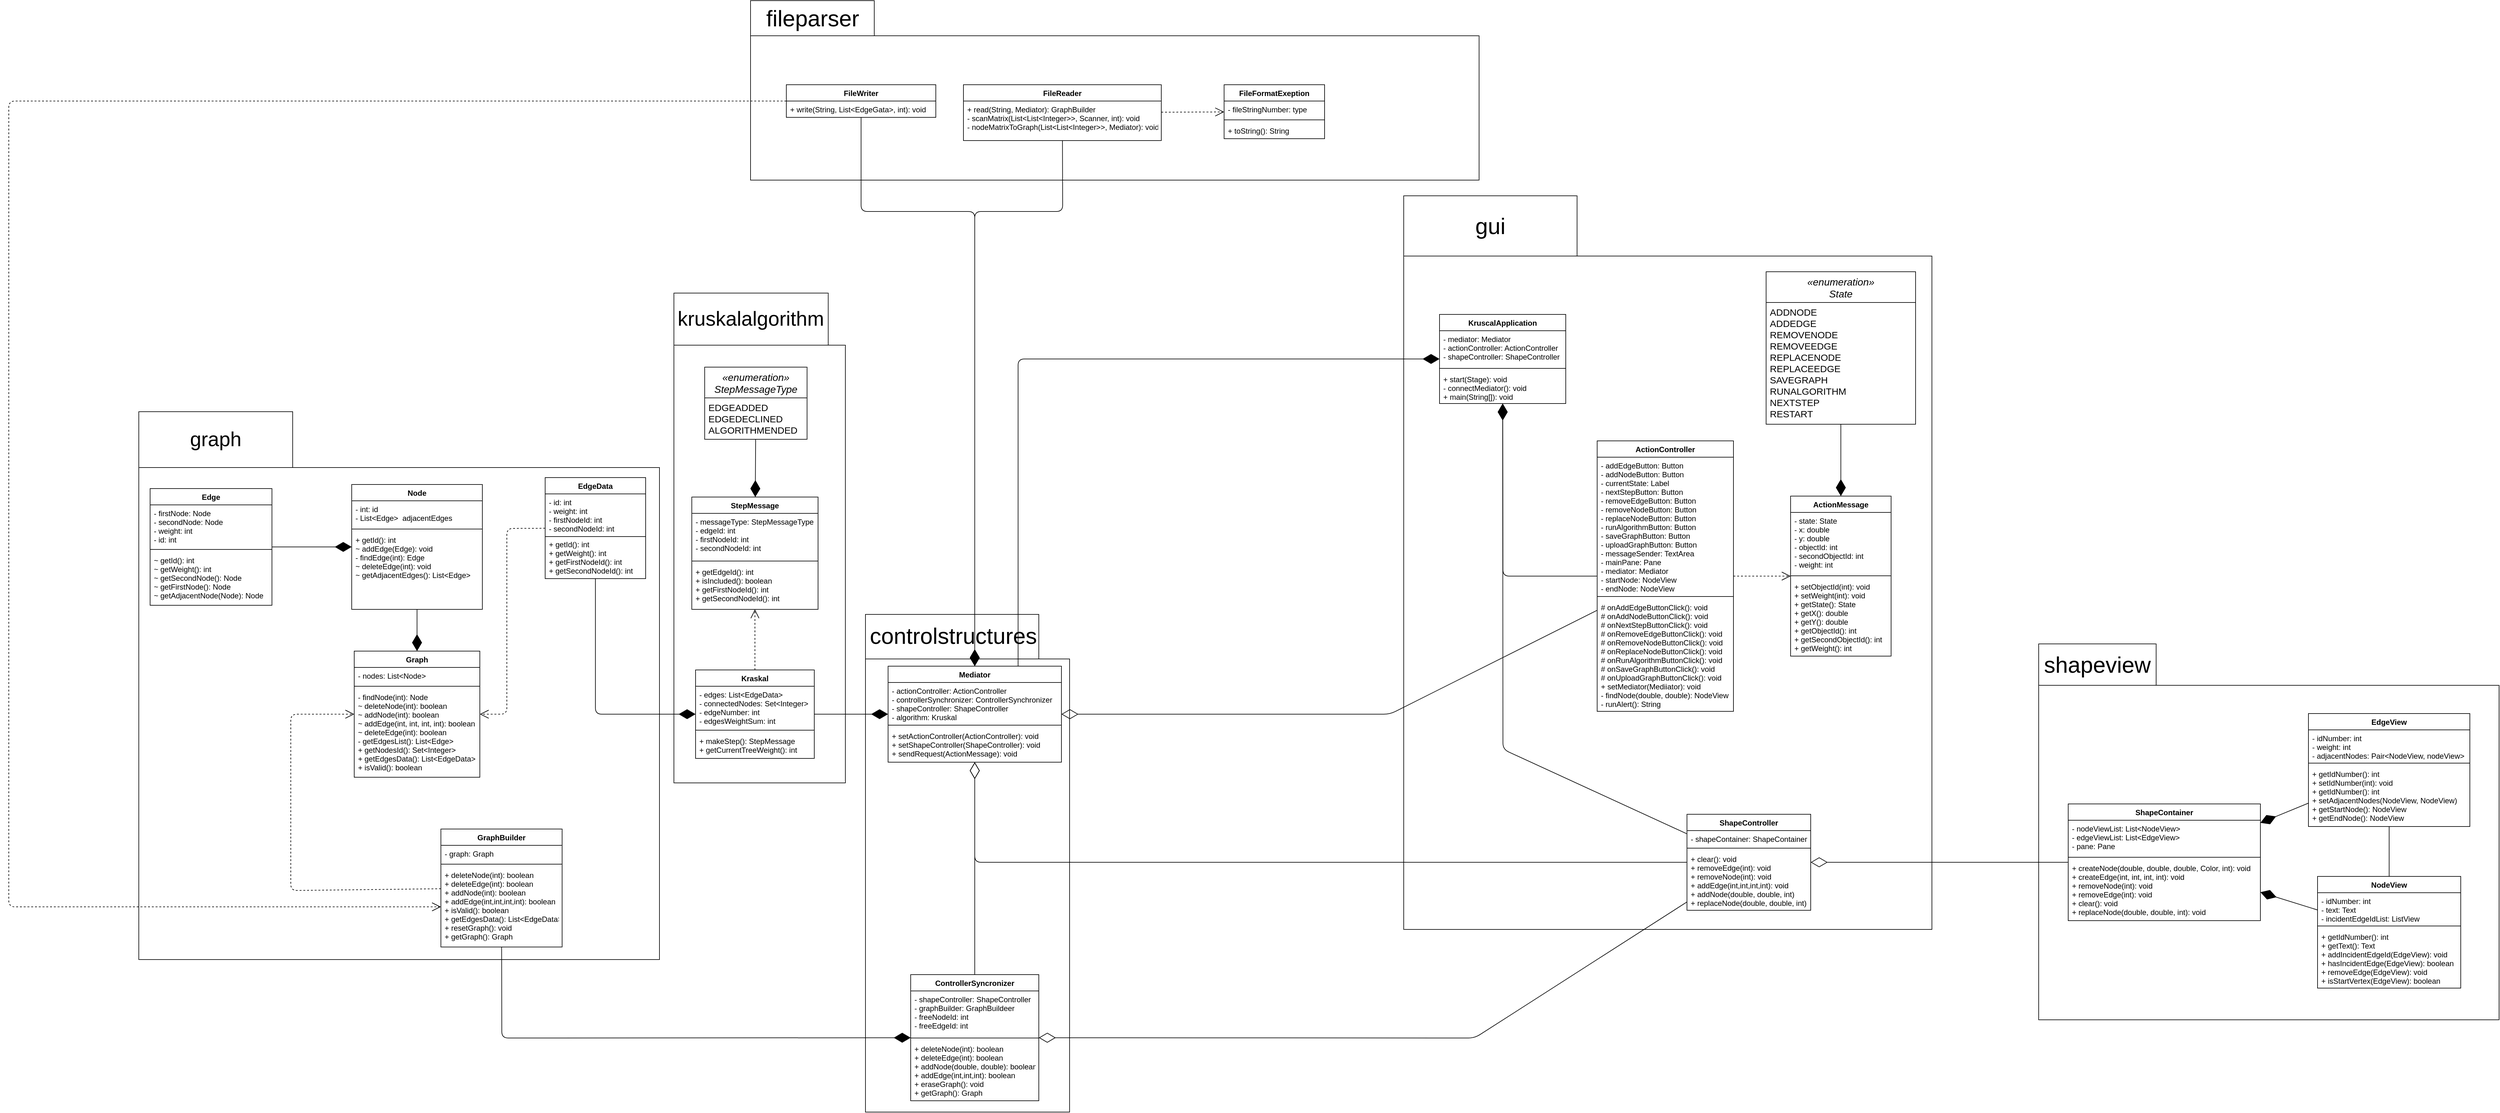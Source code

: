 <mxfile>
    <diagram id="Gndt4bWzFEOanfgfqyMN" name="Страница 1">
        <mxGraphModel dx="1128" dy="960" grid="0" gridSize="10" guides="1" tooltips="1" connect="1" arrows="1" fold="1" page="1" pageScale="1" pageWidth="5000" pageHeight="5000" math="0" shadow="0">
            <root>
                <mxCell id="0"/>
                <mxCell id="1" parent="0"/>
                <mxCell id="171" value="package" style="shape=folder;fontStyle=1;spacingTop=10;tabWidth=276;tabHeight=71;tabPosition=left;html=1;fontSize=36;textOpacity=0;" vertex="1" parent="1">
                    <mxGeometry x="1743" y="1009" width="325" height="793" as="geometry"/>
                </mxCell>
                <mxCell id="169" value="package" style="shape=folder;fontStyle=1;spacingTop=10;tabWidth=276;tabHeight=96;tabPosition=left;html=1;fontSize=36;textOpacity=0;" vertex="1" parent="1">
                    <mxGeometry x="2600" y="342" width="841" height="1169" as="geometry"/>
                </mxCell>
                <mxCell id="148" value="package" style="shape=folder;fontStyle=1;spacingTop=10;tabWidth=187;tabHeight=66;tabPosition=left;html=1;fontSize=12;textOpacity=0;movable=1;resizable=1;rotatable=1;deletable=1;editable=1;connectable=1;" vertex="1" parent="1">
                    <mxGeometry x="3611" y="1056" width="733" height="599" as="geometry"/>
                </mxCell>
                <mxCell id="125" value="package" style="shape=folder;fontStyle=1;spacingTop=10;tabWidth=197;tabHeight=56;tabPosition=left;html=1;fontSize=12;textOpacity=0;movable=1;resizable=1;rotatable=1;deletable=1;editable=1;connectable=1;" vertex="1" parent="1">
                    <mxGeometry x="1560" y="31" width="1160" height="286" as="geometry"/>
                </mxCell>
                <mxCell id="108" value="package" style="shape=folder;fontStyle=1;spacingTop=10;tabWidth=257;tabHeight=83;tabPosition=left;html=1;textOpacity=0;movable=0;resizable=0;rotatable=0;deletable=0;editable=0;connectable=0;" vertex="1" parent="1">
                    <mxGeometry x="1438" y="497" width="273" height="780.5" as="geometry"/>
                </mxCell>
                <mxCell id="73" value="package" style="shape=folder;fontStyle=1;spacingTop=10;tabWidth=245;tabHeight=89;tabPosition=left;html=1;textOpacity=0;movable=0;resizable=0;rotatable=0;deletable=0;editable=0;connectable=0;" parent="1" vertex="1">
                    <mxGeometry x="586" y="686" width="829" height="873" as="geometry"/>
                </mxCell>
                <mxCell id="2" value="Node" style="swimlane;fontStyle=1;align=center;verticalAlign=top;childLayout=stackLayout;horizontal=1;startSize=26;horizontalStack=0;resizeParent=1;resizeParentMax=0;resizeLast=0;collapsible=1;marginBottom=0;movable=0;resizable=0;rotatable=0;deletable=0;editable=0;connectable=0;" parent="1" vertex="1">
                    <mxGeometry x="925" y="802" width="208" height="199" as="geometry"/>
                </mxCell>
                <mxCell id="3" value="- int: id&#10;- List&lt;Edge&gt;  adjacentEdges" style="text;strokeColor=none;fillColor=none;align=left;verticalAlign=top;spacingLeft=4;spacingRight=4;overflow=hidden;rotatable=0;points=[[0,0.5],[1,0.5]];portConstraint=eastwest;movable=0;resizable=0;deletable=0;editable=0;connectable=0;" parent="2" vertex="1">
                    <mxGeometry y="26" width="208" height="41" as="geometry"/>
                </mxCell>
                <mxCell id="4" value="" style="line;strokeWidth=1;fillColor=none;align=left;verticalAlign=middle;spacingTop=-1;spacingLeft=3;spacingRight=3;rotatable=0;labelPosition=right;points=[];portConstraint=eastwest;strokeColor=inherit;movable=0;resizable=0;deletable=0;editable=0;connectable=0;" parent="2" vertex="1">
                    <mxGeometry y="67" width="208" height="8" as="geometry"/>
                </mxCell>
                <mxCell id="5" value="+ getId(): int&#10;~ addEdge(Edge): void&#10;- findEdge(int): Edge&#10;~ deleteEdge(int): void&#10;~ getAdjacentEdges(): List&lt;Edge&gt;&#10;" style="text;strokeColor=none;fillColor=none;align=left;verticalAlign=top;spacingLeft=4;spacingRight=4;overflow=hidden;rotatable=0;points=[[0,0.5],[1,0.5]];portConstraint=eastwest;movable=0;resizable=0;deletable=0;editable=0;connectable=0;" parent="2" vertex="1">
                    <mxGeometry y="75" width="208" height="124" as="geometry"/>
                </mxCell>
                <mxCell id="6" value="Graph" style="swimlane;fontStyle=1;align=center;verticalAlign=top;childLayout=stackLayout;horizontal=1;startSize=26;horizontalStack=0;resizeParent=1;resizeParentMax=0;resizeLast=0;collapsible=1;marginBottom=0;movable=0;resizable=0;rotatable=0;deletable=0;editable=0;connectable=0;" parent="1" vertex="1">
                    <mxGeometry x="929" y="1067.5" width="200" height="201" as="geometry"/>
                </mxCell>
                <mxCell id="7" value="- nodes: List&lt;Node&gt;" style="text;strokeColor=none;fillColor=none;align=left;verticalAlign=top;spacingLeft=4;spacingRight=4;overflow=hidden;rotatable=0;points=[[0,0.5],[1,0.5]];portConstraint=eastwest;movable=0;resizable=0;deletable=0;editable=0;connectable=0;" parent="6" vertex="1">
                    <mxGeometry y="26" width="200" height="26" as="geometry"/>
                </mxCell>
                <mxCell id="8" value="" style="line;strokeWidth=1;fillColor=none;align=left;verticalAlign=middle;spacingTop=-1;spacingLeft=3;spacingRight=3;rotatable=0;labelPosition=right;points=[];portConstraint=eastwest;strokeColor=inherit;movable=0;resizable=0;deletable=0;editable=0;connectable=0;" parent="6" vertex="1">
                    <mxGeometry y="52" width="200" height="8" as="geometry"/>
                </mxCell>
                <mxCell id="9" value="- findNode(int): Node&#10;~ deleteNode(int): boolean&#10;~ addNode(int): boolean&#10;~ addEdge(int, int, int, int): boolean&#10;~ deleteEdge(int): boolean&#10;- getEdgesList(): List&lt;Edge&gt;&#10;+ getNodesId(): Set&lt;Integer&gt;&#10;+ getEdgesData(): List&lt;EdgeData&gt;&#10;+ isValid(): boolean" style="text;strokeColor=none;fillColor=none;align=left;verticalAlign=top;spacingLeft=4;spacingRight=4;overflow=hidden;rotatable=0;points=[[0,0.5],[1,0.5]];portConstraint=eastwest;movable=0;resizable=0;deletable=0;editable=0;connectable=0;" parent="6" vertex="1">
                    <mxGeometry y="60" width="200" height="141" as="geometry"/>
                </mxCell>
                <mxCell id="10" value="GraphBuilder" style="swimlane;fontStyle=1;align=center;verticalAlign=top;childLayout=stackLayout;horizontal=1;startSize=26;horizontalStack=0;resizeParent=1;resizeParentMax=0;resizeLast=0;collapsible=1;marginBottom=0;" parent="1" vertex="1">
                    <mxGeometry x="1067" y="1351" width="193" height="188" as="geometry"/>
                </mxCell>
                <mxCell id="11" value="- graph: Graph" style="text;strokeColor=none;fillColor=none;align=left;verticalAlign=top;spacingLeft=4;spacingRight=4;overflow=hidden;rotatable=0;points=[[0,0.5],[1,0.5]];portConstraint=eastwest;" parent="10" vertex="1">
                    <mxGeometry y="26" width="193" height="26" as="geometry"/>
                </mxCell>
                <mxCell id="12" value="" style="line;strokeWidth=1;fillColor=none;align=left;verticalAlign=middle;spacingTop=-1;spacingLeft=3;spacingRight=3;rotatable=0;labelPosition=right;points=[];portConstraint=eastwest;strokeColor=inherit;" parent="10" vertex="1">
                    <mxGeometry y="52" width="193" height="8" as="geometry"/>
                </mxCell>
                <mxCell id="13" value="+ deleteNode(int): boolean&#10;+ deleteEdge(int): boolean&#10;+ addNode(int): boolean&#10;+ addEdge(int,int,int,int): boolean&#10;+ isValid(): boolean&#10;+ getEdgesData(): List&lt;EdgeData&gt;&#10;+ resetGraph(): void&#10;+ getGraph(): Graph&#10;" style="text;strokeColor=none;fillColor=none;align=left;verticalAlign=top;spacingLeft=4;spacingRight=4;overflow=hidden;rotatable=0;points=[[0,0.5],[1,0.5]];portConstraint=eastwest;" parent="10" vertex="1">
                    <mxGeometry y="60" width="193" height="128" as="geometry"/>
                </mxCell>
                <mxCell id="18" value="" style="endArrow=diamondThin;endFill=1;endSize=24;html=1;movable=0;resizable=0;rotatable=0;deletable=0;editable=0;connectable=0;" parent="1" source="2" target="6" edge="1">
                    <mxGeometry width="160" relative="1" as="geometry">
                        <mxPoint x="932" y="895" as="sourcePoint"/>
                        <mxPoint x="1104" y="601" as="targetPoint"/>
                    </mxGeometry>
                </mxCell>
                <mxCell id="19" value="FileReader&#10;" style="swimlane;fontStyle=1;align=center;verticalAlign=top;childLayout=stackLayout;horizontal=1;startSize=26;horizontalStack=0;resizeParent=1;resizeParentMax=0;resizeLast=0;collapsible=1;marginBottom=0;movable=1;resizable=1;rotatable=1;deletable=1;editable=1;connectable=1;" parent="1" vertex="1">
                    <mxGeometry x="1899" y="165" width="315" height="89" as="geometry"/>
                </mxCell>
                <mxCell id="22" value="+ read(String, Mediator): GraphBuilder&#10;- scanMatrix(List&lt;List&lt;Integer&gt;&gt;, Scanner, int): void&#10;- nodeMatrixToGraph(List&lt;List&lt;Integer&gt;&gt;, Mediator): void " style="text;strokeColor=none;fillColor=none;align=left;verticalAlign=top;spacingLeft=4;spacingRight=4;overflow=hidden;rotatable=1;points=[[0,0.5],[1,0.5]];portConstraint=eastwest;movable=1;resizable=1;deletable=1;editable=1;connectable=1;" parent="19" vertex="1">
                    <mxGeometry y="26" width="315" height="63" as="geometry"/>
                </mxCell>
                <mxCell id="23" value="Use" style="endArrow=open;endSize=12;dashed=1;html=1;textOpacity=0;movable=0;resizable=0;rotatable=0;deletable=0;editable=0;connectable=0;" parent="1" source="10" target="6" edge="1">
                    <mxGeometry width="160" relative="1" as="geometry">
                        <mxPoint x="1321" y="845" as="sourcePoint"/>
                        <mxPoint x="1481" y="845" as="targetPoint"/>
                        <Array as="points">
                            <mxPoint x="828" y="1449"/>
                            <mxPoint x="828" y="1168"/>
                        </Array>
                    </mxGeometry>
                </mxCell>
                <mxCell id="28" value="StepMessage" style="swimlane;fontStyle=1;align=center;verticalAlign=top;childLayout=stackLayout;horizontal=1;startSize=26;horizontalStack=0;resizeParent=1;resizeParentMax=0;resizeLast=0;collapsible=1;marginBottom=0;movable=0;resizable=0;rotatable=0;deletable=0;editable=0;connectable=0;" parent="1" vertex="1">
                    <mxGeometry x="1466.5" y="822" width="201" height="179" as="geometry"/>
                </mxCell>
                <mxCell id="29" value="- messageType: StepMessageType&#10;- edgeId: int&#10;- firstNodeId: int&#10;- secondNodeId: int" style="text;strokeColor=none;fillColor=none;align=left;verticalAlign=top;spacingLeft=4;spacingRight=4;overflow=hidden;rotatable=1;points=[[0,0.5],[1,0.5]];portConstraint=eastwest;movable=1;resizable=1;deletable=1;editable=1;connectable=1;" parent="28" vertex="1">
                    <mxGeometry y="26" width="201" height="72" as="geometry"/>
                </mxCell>
                <mxCell id="30" value="" style="line;strokeWidth=1;fillColor=none;align=left;verticalAlign=middle;spacingTop=-1;spacingLeft=3;spacingRight=3;rotatable=1;labelPosition=right;points=[];portConstraint=eastwest;strokeColor=inherit;movable=1;resizable=1;deletable=1;editable=1;connectable=1;" parent="28" vertex="1">
                    <mxGeometry y="98" width="201" height="8" as="geometry"/>
                </mxCell>
                <mxCell id="31" value="+ getEdgeId(): int&#10;+ isIncluded(): boolean&#10;+ getFirstNodeId(): int&#10;+ getSecondNodeId(): int " style="text;strokeColor=none;fillColor=none;align=left;verticalAlign=top;spacingLeft=4;spacingRight=4;overflow=hidden;rotatable=1;points=[[0,0.5],[1,0.5]];portConstraint=eastwest;movable=1;resizable=1;deletable=1;editable=1;connectable=1;" parent="28" vertex="1">
                    <mxGeometry y="106" width="201" height="73" as="geometry"/>
                </mxCell>
                <mxCell id="32" value="Kraskal" style="swimlane;fontStyle=1;align=center;verticalAlign=top;childLayout=stackLayout;horizontal=1;startSize=26;horizontalStack=0;resizeParent=1;resizeParentMax=0;resizeLast=0;collapsible=1;marginBottom=0;movable=0;resizable=0;rotatable=0;deletable=0;editable=0;connectable=0;" parent="1" vertex="1">
                    <mxGeometry x="1472.5" y="1097.5" width="189" height="141" as="geometry"/>
                </mxCell>
                <mxCell id="33" value="- edges: List&lt;EdgeData&gt;&#10;- connectedNodes: Set&lt;Integer&gt;&#10;- edgeNumber: int&#10;- edgesWeightSum: int" style="text;strokeColor=none;fillColor=none;align=left;verticalAlign=top;spacingLeft=4;spacingRight=4;overflow=hidden;rotatable=0;points=[[0,0.5],[1,0.5]];portConstraint=eastwest;" parent="32" vertex="1">
                    <mxGeometry y="26" width="189" height="66" as="geometry"/>
                </mxCell>
                <mxCell id="34" value="" style="line;strokeWidth=1;fillColor=none;align=left;verticalAlign=middle;spacingTop=-1;spacingLeft=3;spacingRight=3;rotatable=0;labelPosition=right;points=[];portConstraint=eastwest;strokeColor=inherit;" parent="32" vertex="1">
                    <mxGeometry y="92" width="189" height="8" as="geometry"/>
                </mxCell>
                <mxCell id="35" value="+ makeStep(): StepMessage&#10;+ getCurrentTreeWeight(): int" style="text;strokeColor=none;fillColor=none;align=left;verticalAlign=top;spacingLeft=4;spacingRight=4;overflow=hidden;rotatable=0;points=[[0,0.5],[1,0.5]];portConstraint=eastwest;" parent="32" vertex="1">
                    <mxGeometry y="100" width="189" height="41" as="geometry"/>
                </mxCell>
                <mxCell id="36" value="Use" style="endArrow=open;endSize=12;dashed=1;html=1;textOpacity=0;movable=0;resizable=0;rotatable=0;deletable=0;editable=0;connectable=0;" parent="1" source="32" target="28" edge="1">
                    <mxGeometry width="160" relative="1" as="geometry">
                        <mxPoint x="1292" y="1024" as="sourcePoint"/>
                        <mxPoint x="1292" y="1111" as="targetPoint"/>
                        <Array as="points"/>
                    </mxGeometry>
                </mxCell>
                <mxCell id="39" value="Mediator" style="swimlane;fontStyle=1;align=center;verticalAlign=top;childLayout=stackLayout;horizontal=1;startSize=26;horizontalStack=0;resizeParent=1;resizeParentMax=0;resizeLast=0;collapsible=1;marginBottom=0;" parent="1" vertex="1">
                    <mxGeometry x="1779" y="1091.5" width="276" height="153" as="geometry"/>
                </mxCell>
                <mxCell id="40" value="- actionController: ActionController&#10;- controllerSynchronizer: ControllerSynchronizer&#10;- shapeController: ShapeController&#10;- algorithm: Kruskal" style="text;strokeColor=none;fillColor=none;align=left;verticalAlign=top;spacingLeft=4;spacingRight=4;overflow=hidden;rotatable=0;points=[[0,0.5],[1,0.5]];portConstraint=eastwest;" parent="39" vertex="1">
                    <mxGeometry y="26" width="276" height="64" as="geometry"/>
                </mxCell>
                <mxCell id="41" value="" style="line;strokeWidth=1;fillColor=none;align=left;verticalAlign=middle;spacingTop=-1;spacingLeft=3;spacingRight=3;rotatable=0;labelPosition=right;points=[];portConstraint=eastwest;strokeColor=inherit;" parent="39" vertex="1">
                    <mxGeometry y="90" width="276" height="8" as="geometry"/>
                </mxCell>
                <mxCell id="42" value="+ setActionController(ActionController): void&#10;+ setShapeController(ShapeController): void&#10;+ sendRequest(ActionMessage): void" style="text;strokeColor=none;fillColor=none;align=left;verticalAlign=top;spacingLeft=4;spacingRight=4;overflow=hidden;rotatable=0;points=[[0,0.5],[1,0.5]];portConstraint=eastwest;" parent="39" vertex="1">
                    <mxGeometry y="98" width="276" height="55" as="geometry"/>
                </mxCell>
                <mxCell id="59" value="Edge" style="swimlane;fontStyle=1;align=center;verticalAlign=top;childLayout=stackLayout;horizontal=1;startSize=26;horizontalStack=0;resizeParent=1;resizeParentMax=0;resizeLast=0;collapsible=1;marginBottom=0;movable=0;resizable=0;rotatable=0;deletable=0;editable=0;connectable=0;" parent="1" vertex="1">
                    <mxGeometry x="604" y="808.5" width="194" height="186" as="geometry"/>
                </mxCell>
                <mxCell id="60" value="- firstNode: Node&#10;- secondNode: Node&#10;- weight: int&#10;- id: int" style="text;strokeColor=none;fillColor=none;align=left;verticalAlign=top;spacingLeft=4;spacingRight=4;overflow=hidden;rotatable=0;points=[[0,0.5],[1,0.5]];portConstraint=eastwest;movable=0;resizable=0;deletable=0;editable=0;connectable=0;" parent="59" vertex="1">
                    <mxGeometry y="26" width="194" height="67" as="geometry"/>
                </mxCell>
                <mxCell id="61" value="" style="line;strokeWidth=1;fillColor=none;align=left;verticalAlign=middle;spacingTop=-1;spacingLeft=3;spacingRight=3;rotatable=0;labelPosition=right;points=[];portConstraint=eastwest;strokeColor=inherit;movable=0;resizable=0;deletable=0;editable=0;connectable=0;" parent="59" vertex="1">
                    <mxGeometry y="93" width="194" height="8" as="geometry"/>
                </mxCell>
                <mxCell id="62" value="~ getId(): int&#10;~ getWeight(): int&#10;~ getSecondNode(): Node&#10;~ getFirstNode(): Node&#10;~ getAdjacentNode(Node): Node&#10;" style="text;strokeColor=none;fillColor=none;align=left;verticalAlign=top;spacingLeft=4;spacingRight=4;overflow=hidden;rotatable=0;points=[[0,0.5],[1,0.5]];portConstraint=eastwest;movable=0;resizable=0;deletable=0;editable=0;connectable=0;" parent="59" vertex="1">
                    <mxGeometry y="101" width="194" height="85" as="geometry"/>
                </mxCell>
                <mxCell id="63" value="" style="endArrow=diamondThin;endFill=1;endSize=24;html=1;movable=0;resizable=0;rotatable=0;deletable=0;editable=0;connectable=0;" parent="1" source="59" target="2" edge="1">
                    <mxGeometry width="160" relative="1" as="geometry">
                        <mxPoint x="834" y="1014" as="sourcePoint"/>
                        <mxPoint x="994" y="1014" as="targetPoint"/>
                    </mxGeometry>
                </mxCell>
                <mxCell id="65" value="EdgeData" style="swimlane;fontStyle=1;align=center;verticalAlign=top;childLayout=stackLayout;horizontal=1;startSize=26;horizontalStack=0;resizeParent=1;resizeParentMax=0;resizeLast=0;collapsible=1;marginBottom=0;movable=1;resizable=1;rotatable=1;deletable=1;editable=1;connectable=1;" parent="1" vertex="1">
                    <mxGeometry x="1233" y="791" width="160" height="161" as="geometry"/>
                </mxCell>
                <mxCell id="66" value="- id: int&#10;- weight: int&#10;- firstNodeId: int&#10;- secondNodeId: int" style="text;strokeColor=none;fillColor=none;align=left;verticalAlign=top;spacingLeft=4;spacingRight=4;overflow=hidden;rotatable=1;points=[[0,0.5],[1,0.5]];portConstraint=eastwest;movable=1;resizable=1;deletable=1;editable=1;connectable=1;" parent="65" vertex="1">
                    <mxGeometry y="26" width="160" height="67" as="geometry"/>
                </mxCell>
                <mxCell id="68" value="+ getId(): int&#10;+ getWeight(): int&#10;+ getFirstNodeId(): int&#10;+ getSecondNodeId(): int " style="text;strokeColor=none;fillColor=none;align=left;verticalAlign=top;spacingLeft=4;spacingRight=4;overflow=hidden;rotatable=1;points=[[0,0.5],[1,0.5]];portConstraint=eastwest;movable=1;resizable=1;deletable=1;editable=1;connectable=1;" parent="65" vertex="1">
                    <mxGeometry y="93" width="160" height="68" as="geometry"/>
                </mxCell>
                <mxCell id="67" value="" style="line;strokeWidth=1;fillColor=none;align=left;verticalAlign=middle;spacingTop=-1;spacingLeft=3;spacingRight=3;rotatable=0;labelPosition=right;points=[];portConstraint=eastwest;strokeColor=inherit;movable=0;resizable=0;deletable=0;editable=0;connectable=0;" parent="65" vertex="1">
                    <mxGeometry y="90" width="160" height="8" as="geometry"/>
                </mxCell>
                <mxCell id="69" value="Use" style="endArrow=open;endSize=12;dashed=1;html=1;textOpacity=0;movable=0;resizable=0;rotatable=0;deletable=0;editable=0;connectable=0;" parent="1" source="65" target="6" edge="1">
                    <mxGeometry width="160" relative="1" as="geometry">
                        <mxPoint x="1360" y="978" as="sourcePoint"/>
                        <mxPoint x="1520" y="978" as="targetPoint"/>
                        <Array as="points">
                            <mxPoint x="1172" y="872"/>
                            <mxPoint x="1172" y="1168"/>
                        </Array>
                    </mxGeometry>
                </mxCell>
                <mxCell id="72" value="" style="endArrow=diamondThin;endFill=1;endSize=24;html=1;movable=0;resizable=0;rotatable=0;deletable=0;editable=0;connectable=0;" parent="1" source="65" target="32" edge="1">
                    <mxGeometry width="160" relative="1" as="geometry">
                        <mxPoint x="1360" y="978" as="sourcePoint"/>
                        <mxPoint x="1520" y="978" as="targetPoint"/>
                        <Array as="points">
                            <mxPoint x="1313" y="1168"/>
                        </Array>
                    </mxGeometry>
                </mxCell>
                <mxCell id="74" value="&lt;font style=&quot;font-size: 32px;&quot;&gt;graph&lt;/font&gt;" style="text;html=1;strokeColor=none;fillColor=none;align=center;verticalAlign=middle;whiteSpace=wrap;rounded=0;" parent="1" vertex="1">
                    <mxGeometry x="586" y="686" width="245" height="88" as="geometry"/>
                </mxCell>
                <mxCell id="77" value="«enumeration»&#10;StepMessageType" style="swimlane;fontStyle=2;childLayout=stackLayout;horizontal=1;startSize=49;fillColor=none;horizontalStack=0;resizeParent=1;resizeParentMax=0;resizeLast=0;collapsible=1;marginBottom=0;fontSize=16;movable=0;resizable=0;rotatable=0;deletable=0;editable=0;connectable=0;" parent="1" vertex="1">
                    <mxGeometry x="1487" y="615" width="163" height="115" as="geometry"/>
                </mxCell>
                <mxCell id="78" value="EDGEADDED&#10;EDGEDECLINED&#10;ALGORITHMENDED" style="text;strokeColor=none;fillColor=none;align=left;verticalAlign=top;spacingLeft=4;spacingRight=4;overflow=hidden;rotatable=0;points=[[0,0.5],[1,0.5]];portConstraint=eastwest;fontSize=15;" parent="77" vertex="1">
                    <mxGeometry y="49" width="163" height="66" as="geometry"/>
                </mxCell>
                <mxCell id="82" value="" style="endArrow=diamondThin;endFill=1;endSize=24;html=1;fontSize=16;movable=0;resizable=0;rotatable=0;deletable=0;editable=0;connectable=0;" parent="1" source="77" target="28" edge="1">
                    <mxGeometry width="160" relative="1" as="geometry">
                        <mxPoint x="1610" y="706" as="sourcePoint"/>
                        <mxPoint x="1604" y="794" as="targetPoint"/>
                    </mxGeometry>
                </mxCell>
                <mxCell id="88" value="" style="endArrow=diamondThin;endFill=1;endSize=24;html=1;fontSize=15;movable=1;resizable=1;rotatable=1;deletable=1;editable=1;connectable=1;" parent="1" source="139" target="143" edge="1">
                    <mxGeometry width="160" relative="1" as="geometry">
                        <mxPoint x="3251" y="1807" as="sourcePoint"/>
                        <mxPoint x="3411" y="1807" as="targetPoint"/>
                        <Array as="points"/>
                    </mxGeometry>
                </mxCell>
                <mxCell id="89" value="" style="endArrow=diamondThin;endFill=1;endSize=24;html=1;fontSize=15;movable=1;resizable=1;rotatable=1;deletable=1;editable=1;connectable=1;" parent="1" source="131" target="143" edge="1">
                    <mxGeometry width="160" relative="1" as="geometry">
                        <mxPoint x="4066" y="1307.31" as="sourcePoint"/>
                        <mxPoint x="3411" y="1807" as="targetPoint"/>
                        <Array as="points"/>
                    </mxGeometry>
                </mxCell>
                <mxCell id="92" value="" style="endArrow=diamondThin;endFill=0;endSize=24;html=1;fontSize=15;" parent="1" source="143" target="135" edge="1">
                    <mxGeometry width="160" relative="1" as="geometry">
                        <mxPoint x="2886" y="1209" as="sourcePoint"/>
                        <mxPoint x="3046" y="1209" as="targetPoint"/>
                    </mxGeometry>
                </mxCell>
                <mxCell id="95" value="" style="endArrow=diamondThin;endFill=1;endSize=24;html=1;fontSize=15;" parent="1" source="150" target="163" edge="1">
                    <mxGeometry width="160" relative="1" as="geometry">
                        <mxPoint x="2860" y="1239.5" as="sourcePoint"/>
                        <mxPoint x="2401.667" y="488" as="targetPoint"/>
                        <Array as="points">
                            <mxPoint x="2758" y="948"/>
                        </Array>
                    </mxGeometry>
                </mxCell>
                <mxCell id="96" value="" style="endArrow=diamondThin;endFill=0;endSize=24;html=1;fontSize=15;" parent="1" source="150" target="39" edge="1">
                    <mxGeometry width="160" relative="1" as="geometry">
                        <mxPoint x="2069" y="1075" as="sourcePoint"/>
                        <mxPoint x="2229" y="1075" as="targetPoint"/>
                        <Array as="points">
                            <mxPoint x="2578" y="1168"/>
                        </Array>
                    </mxGeometry>
                </mxCell>
                <mxCell id="97" value="FileWriter" style="swimlane;fontStyle=1;align=center;verticalAlign=top;childLayout=stackLayout;horizontal=1;startSize=26;horizontalStack=0;resizeParent=1;resizeParentMax=0;resizeLast=0;collapsible=1;marginBottom=0;movable=1;resizable=1;rotatable=1;deletable=1;editable=1;connectable=1;" parent="1" vertex="1">
                    <mxGeometry x="1617" y="165" width="238" height="52" as="geometry"/>
                </mxCell>
                <mxCell id="100" value="+ write(String, List&lt;EdgeGata&gt;, int): void" style="text;strokeColor=none;fillColor=none;align=left;verticalAlign=top;spacingLeft=4;spacingRight=4;overflow=hidden;rotatable=1;points=[[0,0.5],[1,0.5]];portConstraint=eastwest;movable=1;resizable=1;deletable=1;editable=1;connectable=1;" parent="97" vertex="1">
                    <mxGeometry y="26" width="238" height="26" as="geometry"/>
                </mxCell>
                <mxCell id="103" value="" style="endArrow=diamondThin;endFill=1;endSize=24;html=1;fontSize=15;" parent="1" source="10" target="117" edge="1">
                    <mxGeometry width="160" relative="1" as="geometry">
                        <mxPoint x="1431" y="1426" as="sourcePoint"/>
                        <mxPoint x="1591" y="1426" as="targetPoint"/>
                        <Array as="points">
                            <mxPoint x="1164" y="1684"/>
                        </Array>
                    </mxGeometry>
                </mxCell>
                <mxCell id="106" value="" style="endArrow=diamondThin;endFill=0;endSize=24;html=1;fontSize=15;" parent="1" source="135" target="39" edge="1">
                    <mxGeometry width="160" relative="1" as="geometry">
                        <mxPoint x="2140" y="1382" as="sourcePoint"/>
                        <mxPoint x="2300" y="1382" as="targetPoint"/>
                        <Array as="points">
                            <mxPoint x="1917" y="1404"/>
                        </Array>
                    </mxGeometry>
                </mxCell>
                <mxCell id="111" value="kruskalalgorithm" style="text;html=1;strokeColor=none;fillColor=none;align=center;verticalAlign=middle;whiteSpace=wrap;rounded=0;fontSize=32;movable=0;resizable=0;rotatable=0;deletable=0;editable=0;connectable=0;" vertex="1" parent="1">
                    <mxGeometry x="1438" y="497" width="245" height="82" as="geometry"/>
                </mxCell>
                <mxCell id="117" value="ControllerSyncronizer" style="swimlane;fontStyle=1;align=center;verticalAlign=top;childLayout=stackLayout;horizontal=1;startSize=26;horizontalStack=0;resizeParent=1;resizeParentMax=0;resizeLast=0;collapsible=1;marginBottom=0;fontSize=12;" vertex="1" parent="1">
                    <mxGeometry x="1815" y="1583" width="204" height="201" as="geometry"/>
                </mxCell>
                <mxCell id="118" value="- shapeController: ShapeController&#10;- graphBuilder: GraphBuildeer&#10;- freeNodeId: int&#10;- freeEdgeId: int" style="text;strokeColor=none;fillColor=none;align=left;verticalAlign=top;spacingLeft=4;spacingRight=4;overflow=hidden;rotatable=0;points=[[0,0.5],[1,0.5]];portConstraint=eastwest;fontSize=12;" vertex="1" parent="117">
                    <mxGeometry y="26" width="204" height="71" as="geometry"/>
                </mxCell>
                <mxCell id="119" value="" style="line;strokeWidth=1;fillColor=none;align=left;verticalAlign=middle;spacingTop=-1;spacingLeft=3;spacingRight=3;rotatable=0;labelPosition=right;points=[];portConstraint=eastwest;strokeColor=inherit;fontSize=32;" vertex="1" parent="117">
                    <mxGeometry y="97" width="204" height="8" as="geometry"/>
                </mxCell>
                <mxCell id="120" value="+ deleteNode(int): boolean&#10;+ deleteEdge(int): boolean&#10;+ addNode(double, double): boolean&#10;+ addEdge(int,int,int): boolean&#10;+ eraseGraph(): void&#10;+ getGraph(): Graph&#10;" style="text;strokeColor=none;fillColor=none;align=left;verticalAlign=top;spacingLeft=4;spacingRight=4;overflow=hidden;rotatable=0;points=[[0,0.5],[1,0.5]];portConstraint=eastwest;fontSize=12;" vertex="1" parent="117">
                    <mxGeometry y="105" width="204" height="96" as="geometry"/>
                </mxCell>
                <mxCell id="121" value="" style="endArrow=diamondThin;endFill=1;endSize=24;html=1;fontSize=12;" edge="1" parent="1" source="32" target="39">
                    <mxGeometry width="160" relative="1" as="geometry">
                        <mxPoint x="1722" y="1141" as="sourcePoint"/>
                        <mxPoint x="1931" y="1129" as="targetPoint"/>
                    </mxGeometry>
                </mxCell>
                <mxCell id="122" value="" style="endArrow=diamondThin;endFill=0;endSize=24;html=1;fontSize=12;" edge="1" parent="1" source="135" target="117">
                    <mxGeometry width="160" relative="1" as="geometry">
                        <mxPoint x="2458" y="1589" as="sourcePoint"/>
                        <mxPoint x="2406" y="1484" as="targetPoint"/>
                        <Array as="points">
                            <mxPoint x="2713" y="1684"/>
                        </Array>
                    </mxGeometry>
                </mxCell>
                <mxCell id="123" value="" style="endArrow=diamondThin;endFill=0;endSize=24;html=1;fontSize=12;" edge="1" parent="1" source="117" target="39">
                    <mxGeometry width="160" relative="1" as="geometry">
                        <mxPoint x="1861" y="1461" as="sourcePoint"/>
                        <mxPoint x="2021" y="1461" as="targetPoint"/>
                    </mxGeometry>
                </mxCell>
                <mxCell id="126" value="&lt;span style=&quot;font-size: 36px;&quot;&gt;fileparser&lt;/span&gt;" style="text;html=1;strokeColor=none;fillColor=none;align=center;verticalAlign=middle;whiteSpace=wrap;rounded=0;fontSize=12;movable=1;resizable=1;rotatable=1;deletable=1;editable=1;connectable=1;" vertex="1" parent="1">
                    <mxGeometry x="1560" y="31" width="198" height="56" as="geometry"/>
                </mxCell>
                <mxCell id="131" value="EdgeView" style="swimlane;fontStyle=1;align=center;verticalAlign=top;childLayout=stackLayout;horizontal=1;startSize=26;horizontalStack=0;resizeParent=1;resizeParentMax=0;resizeLast=0;collapsible=1;marginBottom=0;fontSize=12;movable=1;resizable=1;rotatable=1;deletable=1;editable=1;connectable=1;" vertex="1" parent="1">
                    <mxGeometry x="4040.5" y="1167" width="257" height="180" as="geometry"/>
                </mxCell>
                <mxCell id="132" value="- idNumber: int&#10;- weight: int&#10;- adjacentNodes: Pair&lt;NodeView, nodeView&gt;" style="text;strokeColor=none;fillColor=none;align=left;verticalAlign=top;spacingLeft=4;spacingRight=4;overflow=hidden;rotatable=1;points=[[0,0.5],[1,0.5]];portConstraint=eastwest;fontSize=12;movable=1;resizable=1;deletable=1;editable=1;connectable=1;" vertex="1" parent="131">
                    <mxGeometry y="26" width="257" height="49" as="geometry"/>
                </mxCell>
                <mxCell id="133" value="" style="line;strokeWidth=1;fillColor=none;align=left;verticalAlign=middle;spacingTop=-1;spacingLeft=3;spacingRight=3;rotatable=1;labelPosition=right;points=[];portConstraint=eastwest;strokeColor=inherit;fontSize=36;movable=1;resizable=1;deletable=1;editable=1;connectable=1;" vertex="1" parent="131">
                    <mxGeometry y="75" width="257" height="8" as="geometry"/>
                </mxCell>
                <mxCell id="134" value="+ getIdNumber(): int&#10;+ setIdNumber(int): void&#10;+ getIdNumber(): int&#10;+ setAdjacentNodes(NodeView, NodeView)&#10;+ getStartNode(): NodeView&#10;+ getEndNode(): NodeView" style="text;strokeColor=none;fillColor=none;align=left;verticalAlign=top;spacingLeft=4;spacingRight=4;overflow=hidden;rotatable=1;points=[[0,0.5],[1,0.5]];portConstraint=eastwest;fontSize=12;movable=1;resizable=1;deletable=1;editable=1;connectable=1;" vertex="1" parent="131">
                    <mxGeometry y="83" width="257" height="97" as="geometry"/>
                </mxCell>
                <mxCell id="135" value="ShapeController" style="swimlane;fontStyle=1;align=center;verticalAlign=top;childLayout=stackLayout;horizontal=1;startSize=26;horizontalStack=0;resizeParent=1;resizeParentMax=0;resizeLast=0;collapsible=1;marginBottom=0;fontSize=12;" vertex="1" parent="1">
                    <mxGeometry x="3051" y="1327.5" width="197" height="153" as="geometry"/>
                </mxCell>
                <mxCell id="136" value="- shapeContainer: ShapeContainer" style="text;strokeColor=none;fillColor=none;align=left;verticalAlign=top;spacingLeft=4;spacingRight=4;overflow=hidden;rotatable=0;points=[[0,0.5],[1,0.5]];portConstraint=eastwest;fontSize=12;" vertex="1" parent="135">
                    <mxGeometry y="26" width="197" height="24" as="geometry"/>
                </mxCell>
                <mxCell id="137" value="" style="line;strokeWidth=1;fillColor=none;align=left;verticalAlign=middle;spacingTop=-1;spacingLeft=3;spacingRight=3;rotatable=0;labelPosition=right;points=[];portConstraint=eastwest;strokeColor=inherit;fontSize=36;" vertex="1" parent="135">
                    <mxGeometry y="50" width="197" height="8" as="geometry"/>
                </mxCell>
                <mxCell id="138" value="+ clear(): void&#10;+ removeEdge(int): void&#10;+ removeNode(int): void&#10;+ addEdge(int,int,int,int): void&#10;+ addNode(double, double, int)&#10;+ replaceNode(double, double, int)&#10;" style="text;strokeColor=none;fillColor=none;align=left;verticalAlign=top;spacingLeft=4;spacingRight=4;overflow=hidden;rotatable=0;points=[[0,0.5],[1,0.5]];portConstraint=eastwest;fontSize=12;" vertex="1" parent="135">
                    <mxGeometry y="58" width="197" height="95" as="geometry"/>
                </mxCell>
                <mxCell id="139" value="NodeView" style="swimlane;fontStyle=1;align=center;verticalAlign=top;childLayout=stackLayout;horizontal=1;startSize=26;horizontalStack=0;resizeParent=1;resizeParentMax=0;resizeLast=0;collapsible=1;marginBottom=0;fontSize=12;movable=1;resizable=1;rotatable=1;deletable=1;editable=1;connectable=1;" vertex="1" parent="1">
                    <mxGeometry x="4055" y="1426.5" width="228" height="178" as="geometry"/>
                </mxCell>
                <mxCell id="140" value="- idNumber: int&#10;- text: Text&#10;- incidentEdgeIdList: ListView" style="text;strokeColor=none;fillColor=none;align=left;verticalAlign=top;spacingLeft=4;spacingRight=4;overflow=hidden;rotatable=1;points=[[0,0.5],[1,0.5]];portConstraint=eastwest;fontSize=12;movable=1;resizable=1;deletable=1;editable=1;connectable=1;" vertex="1" parent="139">
                    <mxGeometry y="26" width="228" height="49" as="geometry"/>
                </mxCell>
                <mxCell id="141" value="" style="line;strokeWidth=1;fillColor=none;align=left;verticalAlign=middle;spacingTop=-1;spacingLeft=3;spacingRight=3;rotatable=1;labelPosition=right;points=[];portConstraint=eastwest;strokeColor=inherit;fontSize=36;movable=1;resizable=1;deletable=1;editable=1;connectable=1;" vertex="1" parent="139">
                    <mxGeometry y="75" width="228" height="8" as="geometry"/>
                </mxCell>
                <mxCell id="142" value="+ getIdNumber(): int&#10;+ getText(): Text&#10;+ addIncidentEdgeId(EdgeView): void&#10;+ hasIncidentEdge(EdgeView): boolean&#10;+ removeEdge(EdgeView): void&#10;+ isStartVertex(EdgeView): boolean" style="text;strokeColor=none;fillColor=none;align=left;verticalAlign=top;spacingLeft=4;spacingRight=4;overflow=hidden;rotatable=1;points=[[0,0.5],[1,0.5]];portConstraint=eastwest;fontSize=12;movable=1;resizable=1;deletable=1;editable=1;connectable=1;" vertex="1" parent="139">
                    <mxGeometry y="83" width="228" height="95" as="geometry"/>
                </mxCell>
                <mxCell id="143" value="ShapeContainer" style="swimlane;fontStyle=1;align=center;verticalAlign=top;childLayout=stackLayout;horizontal=1;startSize=26;horizontalStack=0;resizeParent=1;resizeParentMax=0;resizeLast=0;collapsible=1;marginBottom=0;fontSize=12;movable=1;resizable=1;rotatable=1;deletable=1;editable=1;connectable=1;" vertex="1" parent="1">
                    <mxGeometry x="3658" y="1311" width="306" height="186" as="geometry"/>
                </mxCell>
                <mxCell id="144" value="- nodeViewList: List&lt;NodeView&gt;&#10;- edgeViewList: List&lt;EdgeView&gt;&#10;- pane: Pane" style="text;strokeColor=none;fillColor=none;align=left;verticalAlign=top;spacingLeft=4;spacingRight=4;overflow=hidden;rotatable=1;points=[[0,0.5],[1,0.5]];portConstraint=eastwest;fontSize=12;movable=1;resizable=1;deletable=1;editable=1;connectable=1;" vertex="1" parent="143">
                    <mxGeometry y="26" width="306" height="55" as="geometry"/>
                </mxCell>
                <mxCell id="145" value="" style="line;strokeWidth=1;fillColor=none;align=left;verticalAlign=middle;spacingTop=-1;spacingLeft=3;spacingRight=3;rotatable=1;labelPosition=right;points=[];portConstraint=eastwest;strokeColor=inherit;fontSize=36;movable=1;resizable=1;deletable=1;editable=1;connectable=1;" vertex="1" parent="143">
                    <mxGeometry y="81" width="306" height="8" as="geometry"/>
                </mxCell>
                <mxCell id="146" value="+ createNode(double, double, double, Color, int): void&#10;+ createEdge(int, int, int, int): void&#10;+ removeNode(int): void&#10;+ removeEdge(int): void&#10;+ clear(): void&#10;+ replaceNode(double, double, int): void" style="text;strokeColor=none;fillColor=none;align=left;verticalAlign=top;spacingLeft=4;spacingRight=4;overflow=hidden;rotatable=1;points=[[0,0.5],[1,0.5]];portConstraint=eastwest;fontSize=12;movable=1;resizable=1;deletable=1;editable=1;connectable=1;" vertex="1" parent="143">
                    <mxGeometry y="89" width="306" height="97" as="geometry"/>
                </mxCell>
                <mxCell id="147" value="" style="endArrow=none;html=1;fontSize=12;movable=1;resizable=1;rotatable=1;deletable=1;editable=1;connectable=1;" edge="1" parent="1" source="139" target="131">
                    <mxGeometry width="50" height="50" relative="1" as="geometry">
                        <mxPoint x="4033" y="1441" as="sourcePoint"/>
                        <mxPoint x="4083" y="1391" as="targetPoint"/>
                    </mxGeometry>
                </mxCell>
                <mxCell id="149" value="&lt;span style=&quot;font-size: 36px;&quot;&gt;shapeview&lt;/span&gt;" style="text;html=1;strokeColor=none;fillColor=none;align=center;verticalAlign=middle;whiteSpace=wrap;rounded=0;fontSize=12;movable=1;resizable=1;rotatable=1;deletable=1;editable=1;connectable=1;" vertex="1" parent="1">
                    <mxGeometry x="3611" y="1055" width="187" height="67" as="geometry"/>
                </mxCell>
                <mxCell id="150" value="ActionController" style="swimlane;fontStyle=1;align=center;verticalAlign=top;childLayout=stackLayout;horizontal=1;startSize=26;horizontalStack=0;resizeParent=1;resizeParentMax=0;resizeLast=0;collapsible=1;marginBottom=0;fontSize=12;" vertex="1" parent="1">
                    <mxGeometry x="2908" y="732.5" width="217" height="431" as="geometry"/>
                </mxCell>
                <mxCell id="151" value="- addEdgeButton: Button&#10;- addNodeButton: Button&#10;- currentState: Label&#10;- nextStepButton: Button&#10;- removeEdgeButton: Button&#10;- removeNodeButton: Button&#10;- replaceNodeButton: Button&#10;- runAlgorithmButton: Button&#10;- saveGraphButton: Button&#10;- uploadGraphButton: Button&#10;- messageSender: TextArea&#10;- mainPane: Pane&#10;- mediator: Mediator&#10;- startNode: NodeView&#10;- endNode: NodeView" style="text;strokeColor=none;fillColor=none;align=left;verticalAlign=top;spacingLeft=4;spacingRight=4;overflow=hidden;rotatable=0;points=[[0,0.5],[1,0.5]];portConstraint=eastwest;fontSize=12;" vertex="1" parent="150">
                    <mxGeometry y="26" width="217" height="218" as="geometry"/>
                </mxCell>
                <mxCell id="152" value="" style="line;strokeWidth=1;fillColor=none;align=left;verticalAlign=middle;spacingTop=-1;spacingLeft=3;spacingRight=3;rotatable=0;labelPosition=right;points=[];portConstraint=eastwest;strokeColor=inherit;fontSize=36;" vertex="1" parent="150">
                    <mxGeometry y="244" width="217" height="8" as="geometry"/>
                </mxCell>
                <mxCell id="153" value="# onAddEdgeButtonClick(): void&#10;# onAddNodeButtonClick(): void&#10;# onNextStepButtonClick(): void&#10;# onRemoveEdgeButtonClick(): void&#10;# onRemoveNodeButtonClick(): void&#10;# onReplaceNodeButtonClick(): void&#10;# onRunAlgorithmButtonClick(): void&#10;# onSaveGraphButtonClick(): void&#10;# onUploadGraphButtonClick(): void&#10;+ setMediator(Mediiator): void&#10;- findNode(double, double): NodeView&#10;- runAlert(): String" style="text;strokeColor=none;fillColor=none;align=left;verticalAlign=top;spacingLeft=4;spacingRight=4;overflow=hidden;rotatable=0;points=[[0,0.5],[1,0.5]];portConstraint=eastwest;fontSize=12;" vertex="1" parent="150">
                    <mxGeometry y="252" width="217" height="179" as="geometry"/>
                </mxCell>
                <mxCell id="154" value="ActionMessage" style="swimlane;fontStyle=1;align=center;verticalAlign=top;childLayout=stackLayout;horizontal=1;startSize=26;horizontalStack=0;resizeParent=1;resizeParentMax=0;resizeLast=0;collapsible=1;marginBottom=0;fontSize=12;" vertex="1" parent="1">
                    <mxGeometry x="3216" y="820.5" width="160" height="255" as="geometry"/>
                </mxCell>
                <mxCell id="155" value="- state: State&#10;- x: double&#10;- y: double&#10;- objectId: int&#10;- secondObjectId: int&#10;- weight: int" style="text;strokeColor=none;fillColor=none;align=left;verticalAlign=top;spacingLeft=4;spacingRight=4;overflow=hidden;rotatable=0;points=[[0,0.5],[1,0.5]];portConstraint=eastwest;fontSize=12;" vertex="1" parent="154">
                    <mxGeometry y="26" width="160" height="97" as="geometry"/>
                </mxCell>
                <mxCell id="156" value="" style="line;strokeWidth=1;fillColor=none;align=left;verticalAlign=middle;spacingTop=-1;spacingLeft=3;spacingRight=3;rotatable=0;labelPosition=right;points=[];portConstraint=eastwest;strokeColor=inherit;fontSize=36;" vertex="1" parent="154">
                    <mxGeometry y="123" width="160" height="8" as="geometry"/>
                </mxCell>
                <mxCell id="157" value="+ setObjectId(int): void&#10;+ setWeight(int): void&#10;+ getState(): State&#10;+ getX(): double&#10;+ getY(): double&#10;+ getObjectId(): int&#10;+ getSecondObjectId(): int&#10;+ getWeight(): int" style="text;strokeColor=none;fillColor=none;align=left;verticalAlign=top;spacingLeft=4;spacingRight=4;overflow=hidden;rotatable=0;points=[[0,0.5],[1,0.5]];portConstraint=eastwest;fontSize=12;" vertex="1" parent="154">
                    <mxGeometry y="131" width="160" height="124" as="geometry"/>
                </mxCell>
                <mxCell id="158" value="«enumeration»&#10;State" style="swimlane;fontStyle=2;childLayout=stackLayout;horizontal=1;startSize=49;fillColor=none;horizontalStack=0;resizeParent=1;resizeParentMax=0;resizeLast=0;collapsible=1;marginBottom=0;fontSize=16;movable=1;resizable=1;rotatable=1;deletable=1;editable=1;connectable=1;" vertex="1" parent="1">
                    <mxGeometry x="3177" y="463" width="238" height="243" as="geometry"/>
                </mxCell>
                <mxCell id="159" value="ADDNODE &#10;ADDEDGE&#10;REMOVENODE&#10;REMOVEEDGE&#10;REPLACENODE&#10;REPLACEEDGE&#10;SAVEGRAPH&#10;RUNALGORITHM&#10;NEXTSTEP&#10;RESTART" style="text;strokeColor=none;fillColor=none;align=left;verticalAlign=top;spacingLeft=4;spacingRight=4;overflow=hidden;rotatable=0;points=[[0,0.5],[1,0.5]];portConstraint=eastwest;fontSize=15;" vertex="1" parent="158">
                    <mxGeometry y="49" width="238" height="194" as="geometry"/>
                </mxCell>
                <mxCell id="161" value="Use" style="endArrow=open;endSize=12;dashed=1;html=1;fontSize=36;textOpacity=0;" edge="1" parent="1" source="150" target="154">
                    <mxGeometry width="160" relative="1" as="geometry">
                        <mxPoint x="3113.669" y="333.5" as="sourcePoint"/>
                        <mxPoint x="3117.209" y="210.5" as="targetPoint"/>
                    </mxGeometry>
                </mxCell>
                <mxCell id="162" value="" style="endArrow=diamondThin;endFill=1;endSize=24;html=1;fontSize=36;" edge="1" parent="1" source="158" target="154">
                    <mxGeometry width="160" relative="1" as="geometry">
                        <mxPoint x="3328" y="1039" as="sourcePoint"/>
                        <mxPoint x="3499" y="1028" as="targetPoint"/>
                    </mxGeometry>
                </mxCell>
                <mxCell id="163" value="KruscalApplication" style="swimlane;fontStyle=1;align=center;verticalAlign=top;childLayout=stackLayout;horizontal=1;startSize=26;horizontalStack=0;resizeParent=1;resizeParentMax=0;resizeLast=0;collapsible=1;marginBottom=0;fontSize=12;" vertex="1" parent="1">
                    <mxGeometry x="2657" y="531" width="201" height="142" as="geometry"/>
                </mxCell>
                <mxCell id="164" value="- mediator: Mediator&#10;- actionController: ActionController&#10;- shapeController: ShapeController" style="text;strokeColor=none;fillColor=none;align=left;verticalAlign=top;spacingLeft=4;spacingRight=4;overflow=hidden;rotatable=0;points=[[0,0.5],[1,0.5]];portConstraint=eastwest;fontSize=12;" vertex="1" parent="163">
                    <mxGeometry y="26" width="201" height="56" as="geometry"/>
                </mxCell>
                <mxCell id="165" value="" style="line;strokeWidth=1;fillColor=none;align=left;verticalAlign=middle;spacingTop=-1;spacingLeft=3;spacingRight=3;rotatable=0;labelPosition=right;points=[];portConstraint=eastwest;strokeColor=inherit;fontSize=36;" vertex="1" parent="163">
                    <mxGeometry y="82" width="201" height="8" as="geometry"/>
                </mxCell>
                <mxCell id="166" value="+ start(Stage): void&#10;- connectMediator(): void&#10;+ main(String[]): void" style="text;strokeColor=none;fillColor=none;align=left;verticalAlign=top;spacingLeft=4;spacingRight=4;overflow=hidden;rotatable=0;points=[[0,0.5],[1,0.5]];portConstraint=eastwest;fontSize=12;" vertex="1" parent="163">
                    <mxGeometry y="90" width="201" height="52" as="geometry"/>
                </mxCell>
                <mxCell id="167" value="" style="endArrow=diamondThin;endFill=1;endSize=24;html=1;fontSize=36;" edge="1" parent="1" source="135" target="163">
                    <mxGeometry width="160" relative="1" as="geometry">
                        <mxPoint x="2833" y="1181" as="sourcePoint"/>
                        <mxPoint x="2993" y="1181" as="targetPoint"/>
                        <Array as="points">
                            <mxPoint x="2758" y="1224"/>
                        </Array>
                    </mxGeometry>
                </mxCell>
                <mxCell id="168" value="" style="endArrow=diamondThin;endFill=1;endSize=24;html=1;fontSize=36;exitX=0.75;exitY=0;exitDx=0;exitDy=0;" edge="1" parent="1" source="39" target="163">
                    <mxGeometry width="160" relative="1" as="geometry">
                        <mxPoint x="1959" y="600" as="sourcePoint"/>
                        <mxPoint x="2119" y="600" as="targetPoint"/>
                        <Array as="points">
                            <mxPoint x="1986" y="602"/>
                        </Array>
                    </mxGeometry>
                </mxCell>
                <mxCell id="170" value="gui" style="text;html=1;strokeColor=none;fillColor=none;align=center;verticalAlign=middle;whiteSpace=wrap;rounded=0;fontSize=36;" vertex="1" parent="1">
                    <mxGeometry x="2600" y="342" width="276" height="96" as="geometry"/>
                </mxCell>
                <mxCell id="172" value="controlstructures" style="text;html=1;strokeColor=none;fillColor=none;align=center;verticalAlign=middle;whiteSpace=wrap;rounded=0;fontSize=36;" vertex="1" parent="1">
                    <mxGeometry x="1743" y="1009" width="280" height="68" as="geometry"/>
                </mxCell>
                <mxCell id="174" value="FileFormatExeption" style="swimlane;fontStyle=1;align=center;verticalAlign=top;childLayout=stackLayout;horizontal=1;startSize=26;horizontalStack=0;resizeParent=1;resizeParentMax=0;resizeLast=0;collapsible=1;marginBottom=0;fontSize=12;" vertex="1" parent="1">
                    <mxGeometry x="2314" y="165" width="160" height="86" as="geometry"/>
                </mxCell>
                <mxCell id="175" value="- fileStringNumber: type" style="text;strokeColor=none;fillColor=none;align=left;verticalAlign=top;spacingLeft=4;spacingRight=4;overflow=hidden;rotatable=0;points=[[0,0.5],[1,0.5]];portConstraint=eastwest;fontSize=12;" vertex="1" parent="174">
                    <mxGeometry y="26" width="160" height="26" as="geometry"/>
                </mxCell>
                <mxCell id="176" value="" style="line;strokeWidth=1;fillColor=none;align=left;verticalAlign=middle;spacingTop=-1;spacingLeft=3;spacingRight=3;rotatable=0;labelPosition=right;points=[];portConstraint=eastwest;strokeColor=inherit;fontSize=36;" vertex="1" parent="174">
                    <mxGeometry y="52" width="160" height="8" as="geometry"/>
                </mxCell>
                <mxCell id="177" value="+ toString(): String" style="text;strokeColor=none;fillColor=none;align=left;verticalAlign=top;spacingLeft=4;spacingRight=4;overflow=hidden;rotatable=0;points=[[0,0.5],[1,0.5]];portConstraint=eastwest;fontSize=12;" vertex="1" parent="174">
                    <mxGeometry y="60" width="160" height="26" as="geometry"/>
                </mxCell>
                <mxCell id="178" value="Use" style="endArrow=open;endSize=12;dashed=1;html=1;fontSize=12;textOpacity=0;" edge="1" parent="1" source="19" target="174">
                    <mxGeometry width="160" relative="1" as="geometry">
                        <mxPoint x="2121" y="206" as="sourcePoint"/>
                        <mxPoint x="2281" y="206" as="targetPoint"/>
                    </mxGeometry>
                </mxCell>
                <mxCell id="179" value="" style="endArrow=diamondThin;endFill=1;endSize=24;html=1;fontSize=12;" edge="1" parent="1" source="97" target="39">
                    <mxGeometry width="160" relative="1" as="geometry">
                        <mxPoint x="2115" y="488" as="sourcePoint"/>
                        <mxPoint x="2275" y="488" as="targetPoint"/>
                        <Array as="points">
                            <mxPoint x="1736" y="367"/>
                            <mxPoint x="1917" y="367"/>
                        </Array>
                    </mxGeometry>
                </mxCell>
                <mxCell id="180" value="" style="endArrow=diamondThin;endFill=1;endSize=24;html=1;fontSize=12;" edge="1" parent="1" source="19" target="39">
                    <mxGeometry width="160" relative="1" as="geometry">
                        <mxPoint x="1979" y="285" as="sourcePoint"/>
                        <mxPoint x="2139" y="285" as="targetPoint"/>
                        <Array as="points">
                            <mxPoint x="2057" y="367"/>
                            <mxPoint x="1917" y="367"/>
                        </Array>
                    </mxGeometry>
                </mxCell>
                <mxCell id="181" value="Use" style="endArrow=open;endSize=12;dashed=1;html=1;fontSize=12;entryX=0;entryY=0.5;entryDx=0;entryDy=0;textOpacity=0;" edge="1" parent="1" source="97" target="13">
                    <mxGeometry width="160" relative="1" as="geometry">
                        <mxPoint x="1760" y="613" as="sourcePoint"/>
                        <mxPoint x="1348" y="262" as="targetPoint"/>
                        <Array as="points">
                            <mxPoint x="379" y="191"/>
                            <mxPoint x="379" y="1475"/>
                        </Array>
                    </mxGeometry>
                </mxCell>
            </root>
        </mxGraphModel>
    </diagram>
</mxfile>